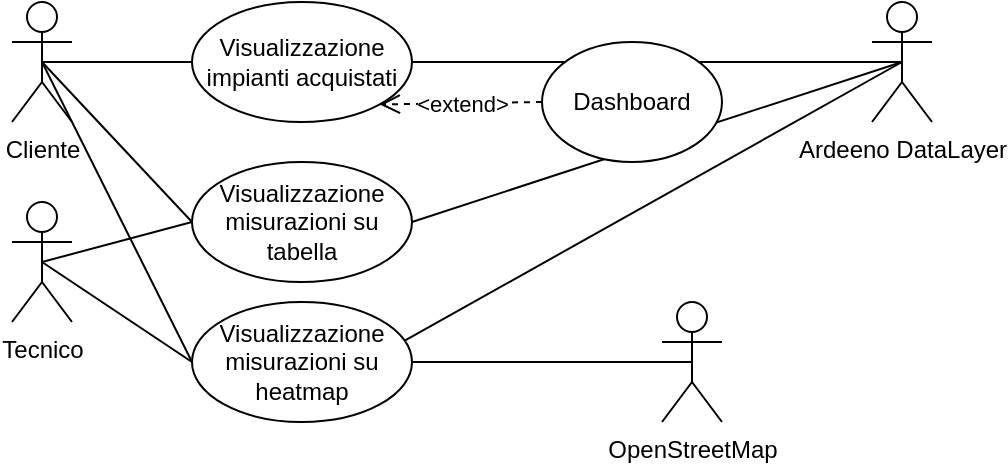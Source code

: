 <mxfile scale="4" border="0" version="12.2.4" pages="1"><diagram id="2pkDhd71fD2mC2tWStdZ" name="Page-1"><mxGraphModel dx="187" dy="429" grid="1" gridSize="10" guides="1" tooltips="1" connect="1" arrows="1" fold="1" page="1" pageScale="1" pageWidth="827" pageHeight="1169" background="#FFFFFF" math="0" shadow="0"><root><mxCell id="0"/><mxCell id="1" parent="0"/><mxCell id="OmCYWnrhbO7qevd_RyAj-18" style="edgeStyle=none;rounded=0;orthogonalLoop=1;jettySize=auto;html=1;exitX=0;exitY=0.5;exitDx=0;exitDy=0;entryX=0.5;entryY=0.5;entryDx=0;entryDy=0;entryPerimeter=0;endArrow=none;endFill=0;endSize=10;strokeColor=#000000;" parent="1" source="O_CSJ5SETcwsMR54zyhG-13" target="OmCYWnrhbO7qevd_RyAj-15" edge="1"><mxGeometry relative="1" as="geometry"/></mxCell><mxCell id="O_CSJ5SETcwsMR54zyhG-13" value="Visualizzazione impianti acquistati" style="ellipse;whiteSpace=wrap;html=1;strokeColor=#000000;" parent="1" vertex="1"><mxGeometry x="350" y="400" width="110" height="60" as="geometry"/></mxCell><mxCell id="OmCYWnrhbO7qevd_RyAj-33" style="edgeStyle=none;rounded=0;orthogonalLoop=1;jettySize=auto;html=1;exitX=0;exitY=0.5;exitDx=0;exitDy=0;endArrow=none;endFill=0;endSize=10;entryX=0.5;entryY=0.5;entryDx=0;entryDy=0;entryPerimeter=0;strokeColor=#000000;" parent="1" source="O_CSJ5SETcwsMR54zyhG-15" target="OmCYWnrhbO7qevd_RyAj-15" edge="1"><mxGeometry relative="1" as="geometry"><mxPoint x="300" y="480" as="targetPoint"/></mxGeometry></mxCell><mxCell id="7" style="rounded=0;orthogonalLoop=1;jettySize=auto;html=1;exitX=0;exitY=0.5;exitDx=0;exitDy=0;entryX=0.5;entryY=0.5;entryDx=0;entryDy=0;entryPerimeter=0;endArrow=none;endFill=0;" parent="1" source="O_CSJ5SETcwsMR54zyhG-15" target="2" edge="1"><mxGeometry relative="1" as="geometry"/></mxCell><mxCell id="O_CSJ5SETcwsMR54zyhG-15" value="Visualizzazione misurazioni su tabella" style="ellipse;whiteSpace=wrap;html=1;strokeColor=#000000;" parent="1" vertex="1"><mxGeometry x="350" y="480" width="110" height="60" as="geometry"/></mxCell><mxCell id="OmCYWnrhbO7qevd_RyAj-32" style="edgeStyle=none;rounded=0;orthogonalLoop=1;jettySize=auto;html=1;entryX=0;entryY=0.5;entryDx=0;entryDy=0;endArrow=none;endFill=0;endSize=10;exitX=0.5;exitY=0.5;exitDx=0;exitDy=0;exitPerimeter=0;strokeColor=#000000;" parent="1" source="OmCYWnrhbO7qevd_RyAj-15" target="OmCYWnrhbO7qevd_RyAj-27" edge="1"><mxGeometry relative="1" as="geometry"><mxPoint x="300" y="450" as="sourcePoint"/></mxGeometry></mxCell><mxCell id="OmCYWnrhbO7qevd_RyAj-15" value="Cliente" style="shape=umlActor;verticalLabelPosition=bottom;verticalAlign=top;html=1;outlineConnect=0;perimeterSpacing=14;strokeColor=#000000;" parent="1" vertex="1"><mxGeometry x="260" y="400" width="30" height="60" as="geometry"/></mxCell><mxCell id="OmCYWnrhbO7qevd_RyAj-23" style="edgeStyle=none;rounded=0;orthogonalLoop=1;jettySize=auto;html=1;exitX=0.5;exitY=0.5;exitDx=0;exitDy=0;exitPerimeter=0;entryX=1;entryY=0.5;entryDx=0;entryDy=0;endArrow=none;endFill=0;endSize=10;strokeColor=#000000;" parent="1" source="OmCYWnrhbO7qevd_RyAj-16" target="O_CSJ5SETcwsMR54zyhG-13" edge="1"><mxGeometry relative="1" as="geometry"><mxPoint x="600" y="414" as="targetPoint"/></mxGeometry></mxCell><mxCell id="OmCYWnrhbO7qevd_RyAj-48" style="edgeStyle=none;rounded=0;orthogonalLoop=1;jettySize=auto;html=1;exitX=0.5;exitY=0.5;exitDx=0;exitDy=0;exitPerimeter=0;entryX=1;entryY=0.5;entryDx=0;entryDy=0;endArrow=none;endFill=0;endSize=10;strokeColor=#000000;" parent="1" source="OmCYWnrhbO7qevd_RyAj-16" target="O_CSJ5SETcwsMR54zyhG-15" edge="1"><mxGeometry relative="1" as="geometry"><mxPoint x="600" y="550" as="targetPoint"/></mxGeometry></mxCell><mxCell id="sVOuRwzDo-dUhApLFRC5-1" style="rounded=0;orthogonalLoop=1;jettySize=auto;html=1;exitX=0.5;exitY=0.5;exitDx=0;exitDy=0;exitPerimeter=0;entryX=0.969;entryY=0.32;entryDx=0;entryDy=0;strokeColor=#000000;endArrow=none;endFill=0;entryPerimeter=0;" parent="1" source="OmCYWnrhbO7qevd_RyAj-16" target="OmCYWnrhbO7qevd_RyAj-27" edge="1"><mxGeometry relative="1" as="geometry"/></mxCell><mxCell id="OmCYWnrhbO7qevd_RyAj-16" value="Ardeeno DataLayer" style="shape=umlActor;verticalLabelPosition=bottom;verticalAlign=top;html=1;outlineConnect=0;strokeColor=#000000;" parent="1" vertex="1"><mxGeometry x="690" y="400" width="30" height="60" as="geometry"/></mxCell><mxCell id="OmCYWnrhbO7qevd_RyAj-22" value="Dashboard" style="ellipse;whiteSpace=wrap;html=1;strokeColor=#000000;" parent="1" vertex="1"><mxGeometry x="525" y="420" width="90" height="60" as="geometry"/></mxCell><mxCell id="OmCYWnrhbO7qevd_RyAj-25" value="&amp;lt;extend&amp;gt;" style="endArrow=open;endSize=8;endFill=0;html=1;rounded=0;dashed=1;exitX=0;exitY=0.5;exitDx=0;exitDy=0;strokeColor=#000000;entryX=1;entryY=1;entryDx=0;entryDy=0;startSize=0;" parent="1" source="OmCYWnrhbO7qevd_RyAj-22" target="O_CSJ5SETcwsMR54zyhG-13" edge="1"><mxGeometry width="160" relative="1" as="geometry"><mxPoint x="560" y="380" as="sourcePoint"/><mxPoint x="440" y="440" as="targetPoint"/></mxGeometry></mxCell><mxCell id="8" style="edgeStyle=none;rounded=0;orthogonalLoop=1;jettySize=auto;html=1;exitX=0;exitY=0.5;exitDx=0;exitDy=0;entryX=0.5;entryY=0.5;entryDx=0;entryDy=0;entryPerimeter=0;endArrow=none;endFill=0;" parent="1" source="OmCYWnrhbO7qevd_RyAj-27" target="2" edge="1"><mxGeometry relative="1" as="geometry"/></mxCell><mxCell id="OmCYWnrhbO7qevd_RyAj-27" value="Visualizzazione misurazioni su heatmap" style="ellipse;whiteSpace=wrap;html=1;strokeColor=#000000;" parent="1" vertex="1"><mxGeometry x="350" y="550" width="110" height="60" as="geometry"/></mxCell><mxCell id="OmCYWnrhbO7qevd_RyAj-52" style="edgeStyle=none;rounded=0;orthogonalLoop=1;jettySize=auto;html=1;exitX=0.5;exitY=0.5;exitDx=0;exitDy=0;exitPerimeter=0;entryX=1;entryY=0.5;entryDx=0;entryDy=0;endArrow=none;endFill=0;endSize=10;strokeColor=#000000;" parent="1" source="OmCYWnrhbO7qevd_RyAj-43" target="OmCYWnrhbO7qevd_RyAj-27" edge="1"><mxGeometry relative="1" as="geometry"><mxPoint x="590" y="620" as="targetPoint"/></mxGeometry></mxCell><mxCell id="OmCYWnrhbO7qevd_RyAj-43" value="OpenStreetMap" style="shape=umlActor;verticalLabelPosition=bottom;verticalAlign=top;html=1;outlineConnect=0;strokeColor=#000000;" parent="1" vertex="1"><mxGeometry x="585" y="550" width="30" height="60" as="geometry"/></mxCell><mxCell id="2" value="Tecnico" style="shape=umlActor;verticalLabelPosition=bottom;verticalAlign=top;html=1;outlineConnect=0;perimeterSpacing=14;strokeColor=#000000;" parent="1" vertex="1"><mxGeometry x="260" y="500" width="30" height="60" as="geometry"/></mxCell></root></mxGraphModel></diagram></mxfile>